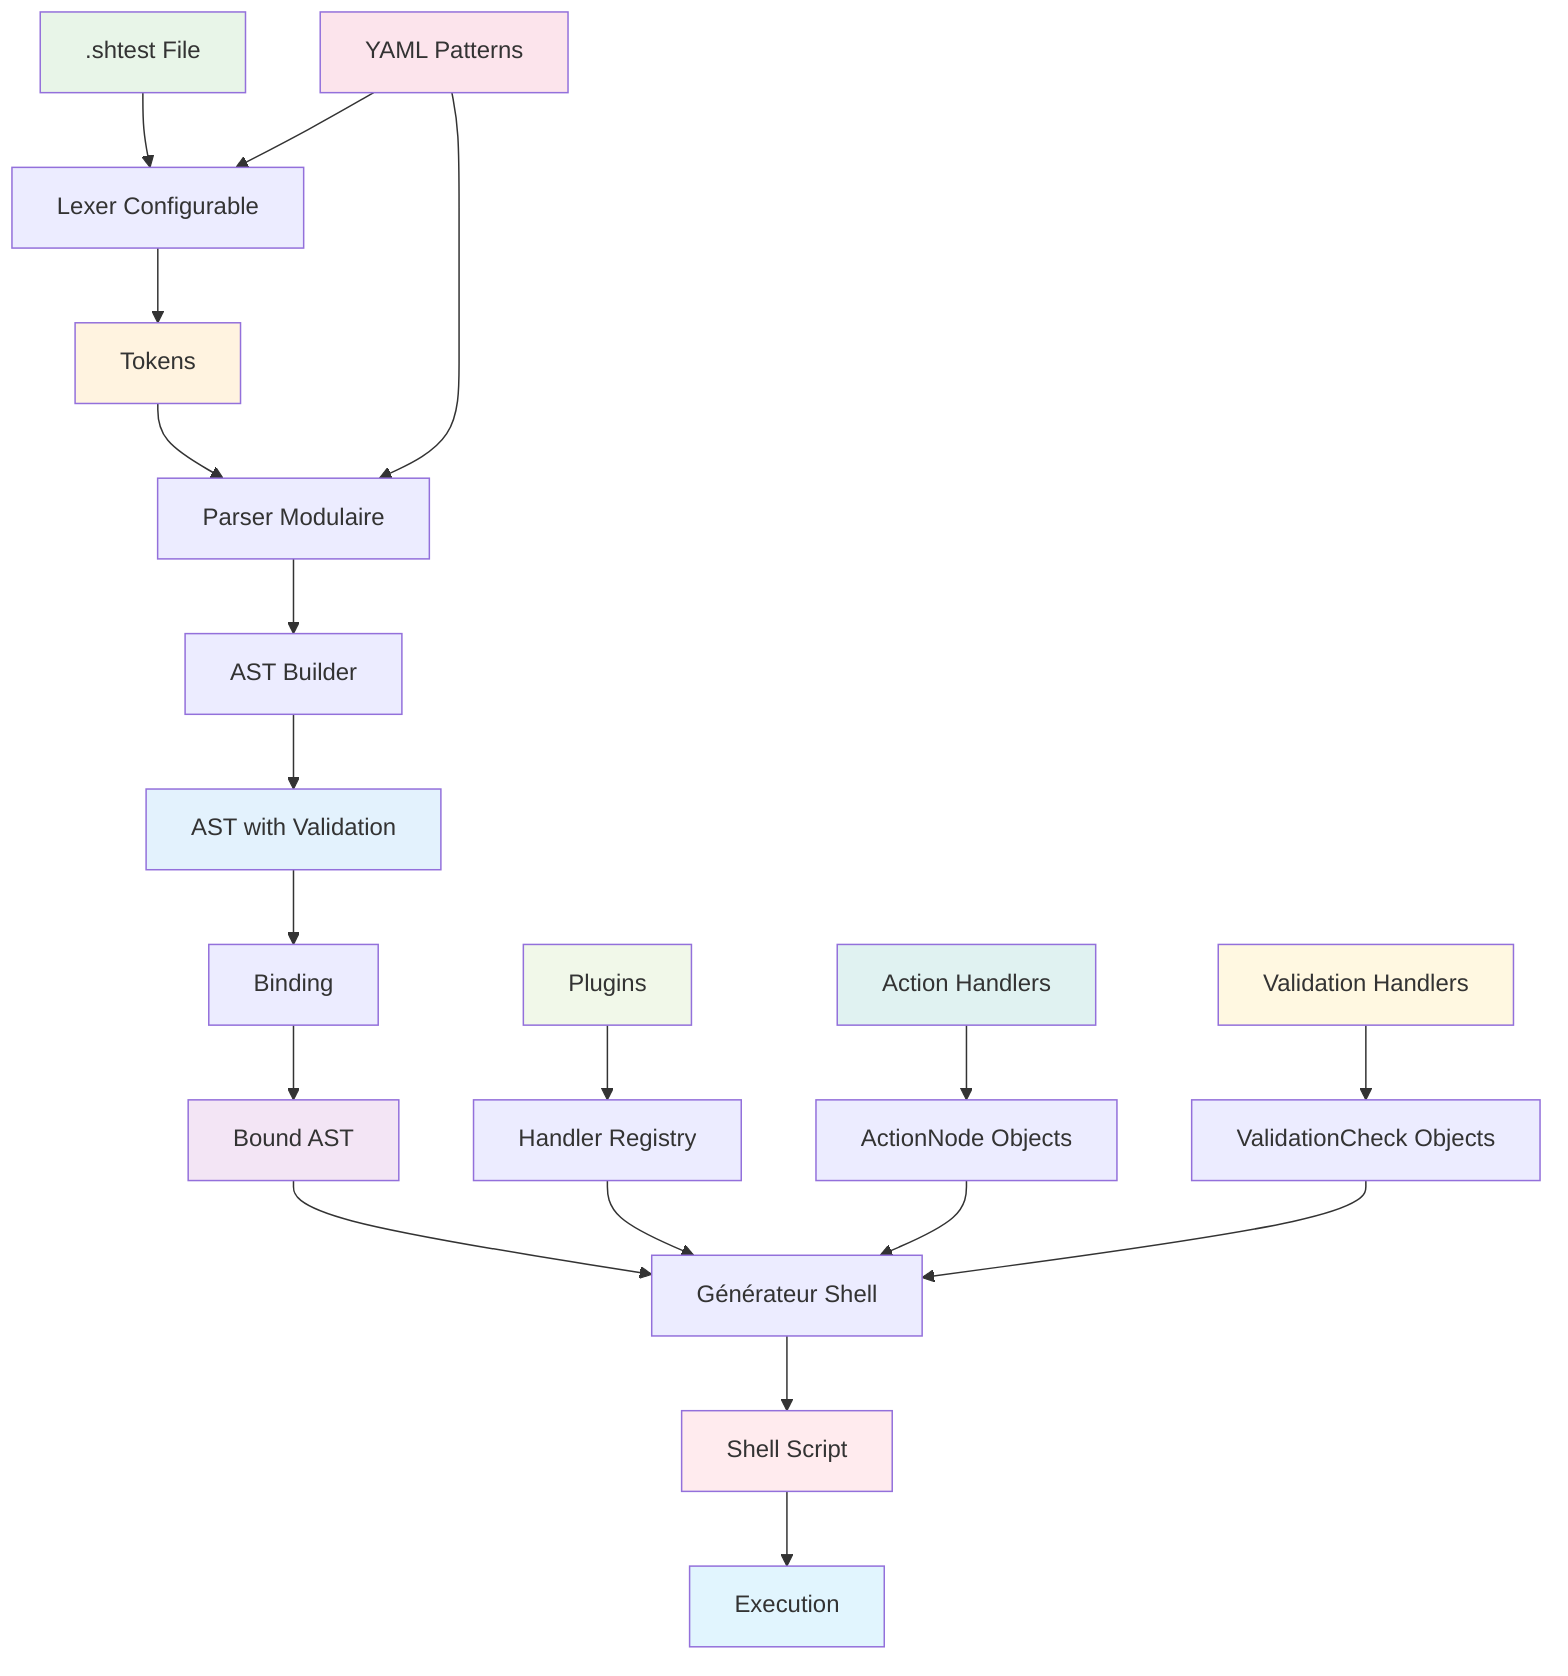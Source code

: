 graph TD
    A[.shtest File] --> B[Lexer Configurable]
    B --> C[Tokens]
    C --> D[Parser Modulaire]
    D --> E[AST Builder]
    E --> F[AST with Validation]
    F --> G[Binding]
    G --> H[Bound AST]
    H --> I[Générateur Shell]
    I --> J[Shell Script]
    J --> K[Execution]
    
    L[YAML Patterns] --> B
    L --> D
    
    M[Plugins] --> N[Handler Registry]
    N --> I
    
    O[Action Handlers] --> P[ActionNode Objects]
    Q[Validation Handlers] --> R[ValidationCheck Objects]
    
    P --> I
    R --> I
    
    style A fill:#e8f5e8
    style C fill:#fff3e0
    style F fill:#e3f2fd
    style H fill:#f3e5f5
    style J fill:#ffebee
    style K fill:#e1f5fe
    style L fill:#fce4ec
    style M fill:#f1f8e9
    style O fill:#e0f2f1
    style Q fill:#fff8e1